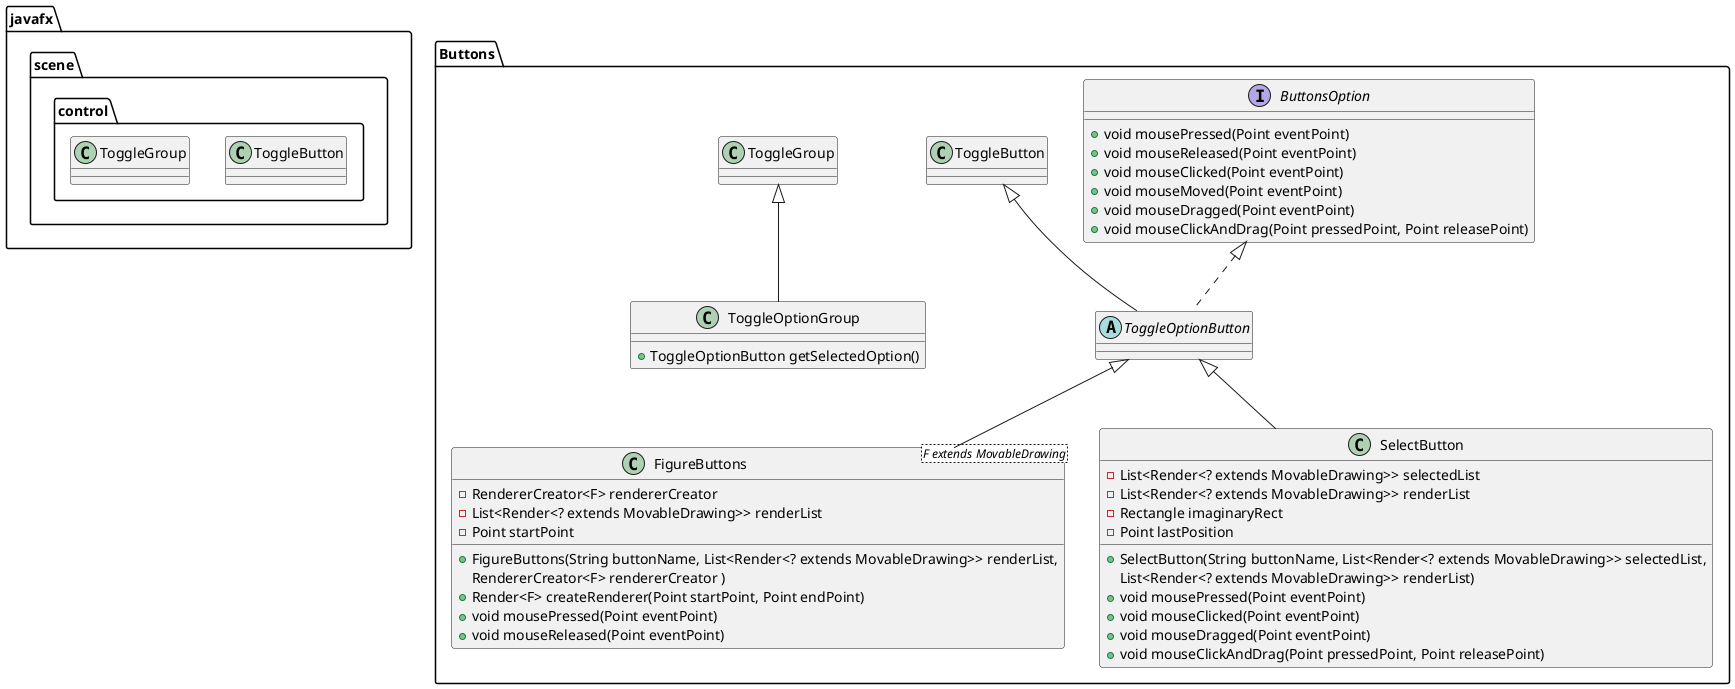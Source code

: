 @startuml
'https://plantuml.com/sequence-diagram

package javafx.scene.control{
     class ToggleButton
     class ToggleGroup
}

package Buttons {

interface ButtonsOption {

    +void mousePressed(Point eventPoint)
    +void mouseReleased(Point eventPoint)
    +void mouseClicked(Point eventPoint)
    +void mouseMoved(Point eventPoint)
    +void mouseDragged(Point eventPoint)
    +void mouseClickAndDrag(Point pressedPoint, Point releasePoint)

}

abstract class ToggleOptionButton extends ToggleButton implements ButtonsOption{

}

class FigureButtons<F extends MovableDrawing> extends ToggleOptionButton{
        - RendererCreator<F> rendererCreator
        - List<Render<? extends MovableDrawing>> renderList
        - Point startPoint

        + FigureButtons(String buttonName, List<Render<? extends MovableDrawing>> renderList,
        RendererCreator<F> rendererCreator )
        + Render<F> createRenderer(Point startPoint, Point endPoint)
        + void mousePressed(Point eventPoint)
        + void mouseReleased(Point eventPoint)
}

class SelectButton extends ToggleOptionButton {
        - List<Render<? extends MovableDrawing>> selectedList
        - List<Render<? extends MovableDrawing>> renderList
        - Rectangle imaginaryRect
        - Point lastPosition

        + SelectButton(String buttonName, List<Render<? extends MovableDrawing>> selectedList,
        List<Render<? extends MovableDrawing>> renderList)
        + void mousePressed(Point eventPoint)
        + void mouseClicked(Point eventPoint)
        + void mouseDragged(Point eventPoint)
        + void mouseClickAndDrag(Point pressedPoint, Point releasePoint)
}

class ToggleOptionGroup extends ToggleGroup{
    + ToggleOptionButton getSelectedOption()
}

@enduml